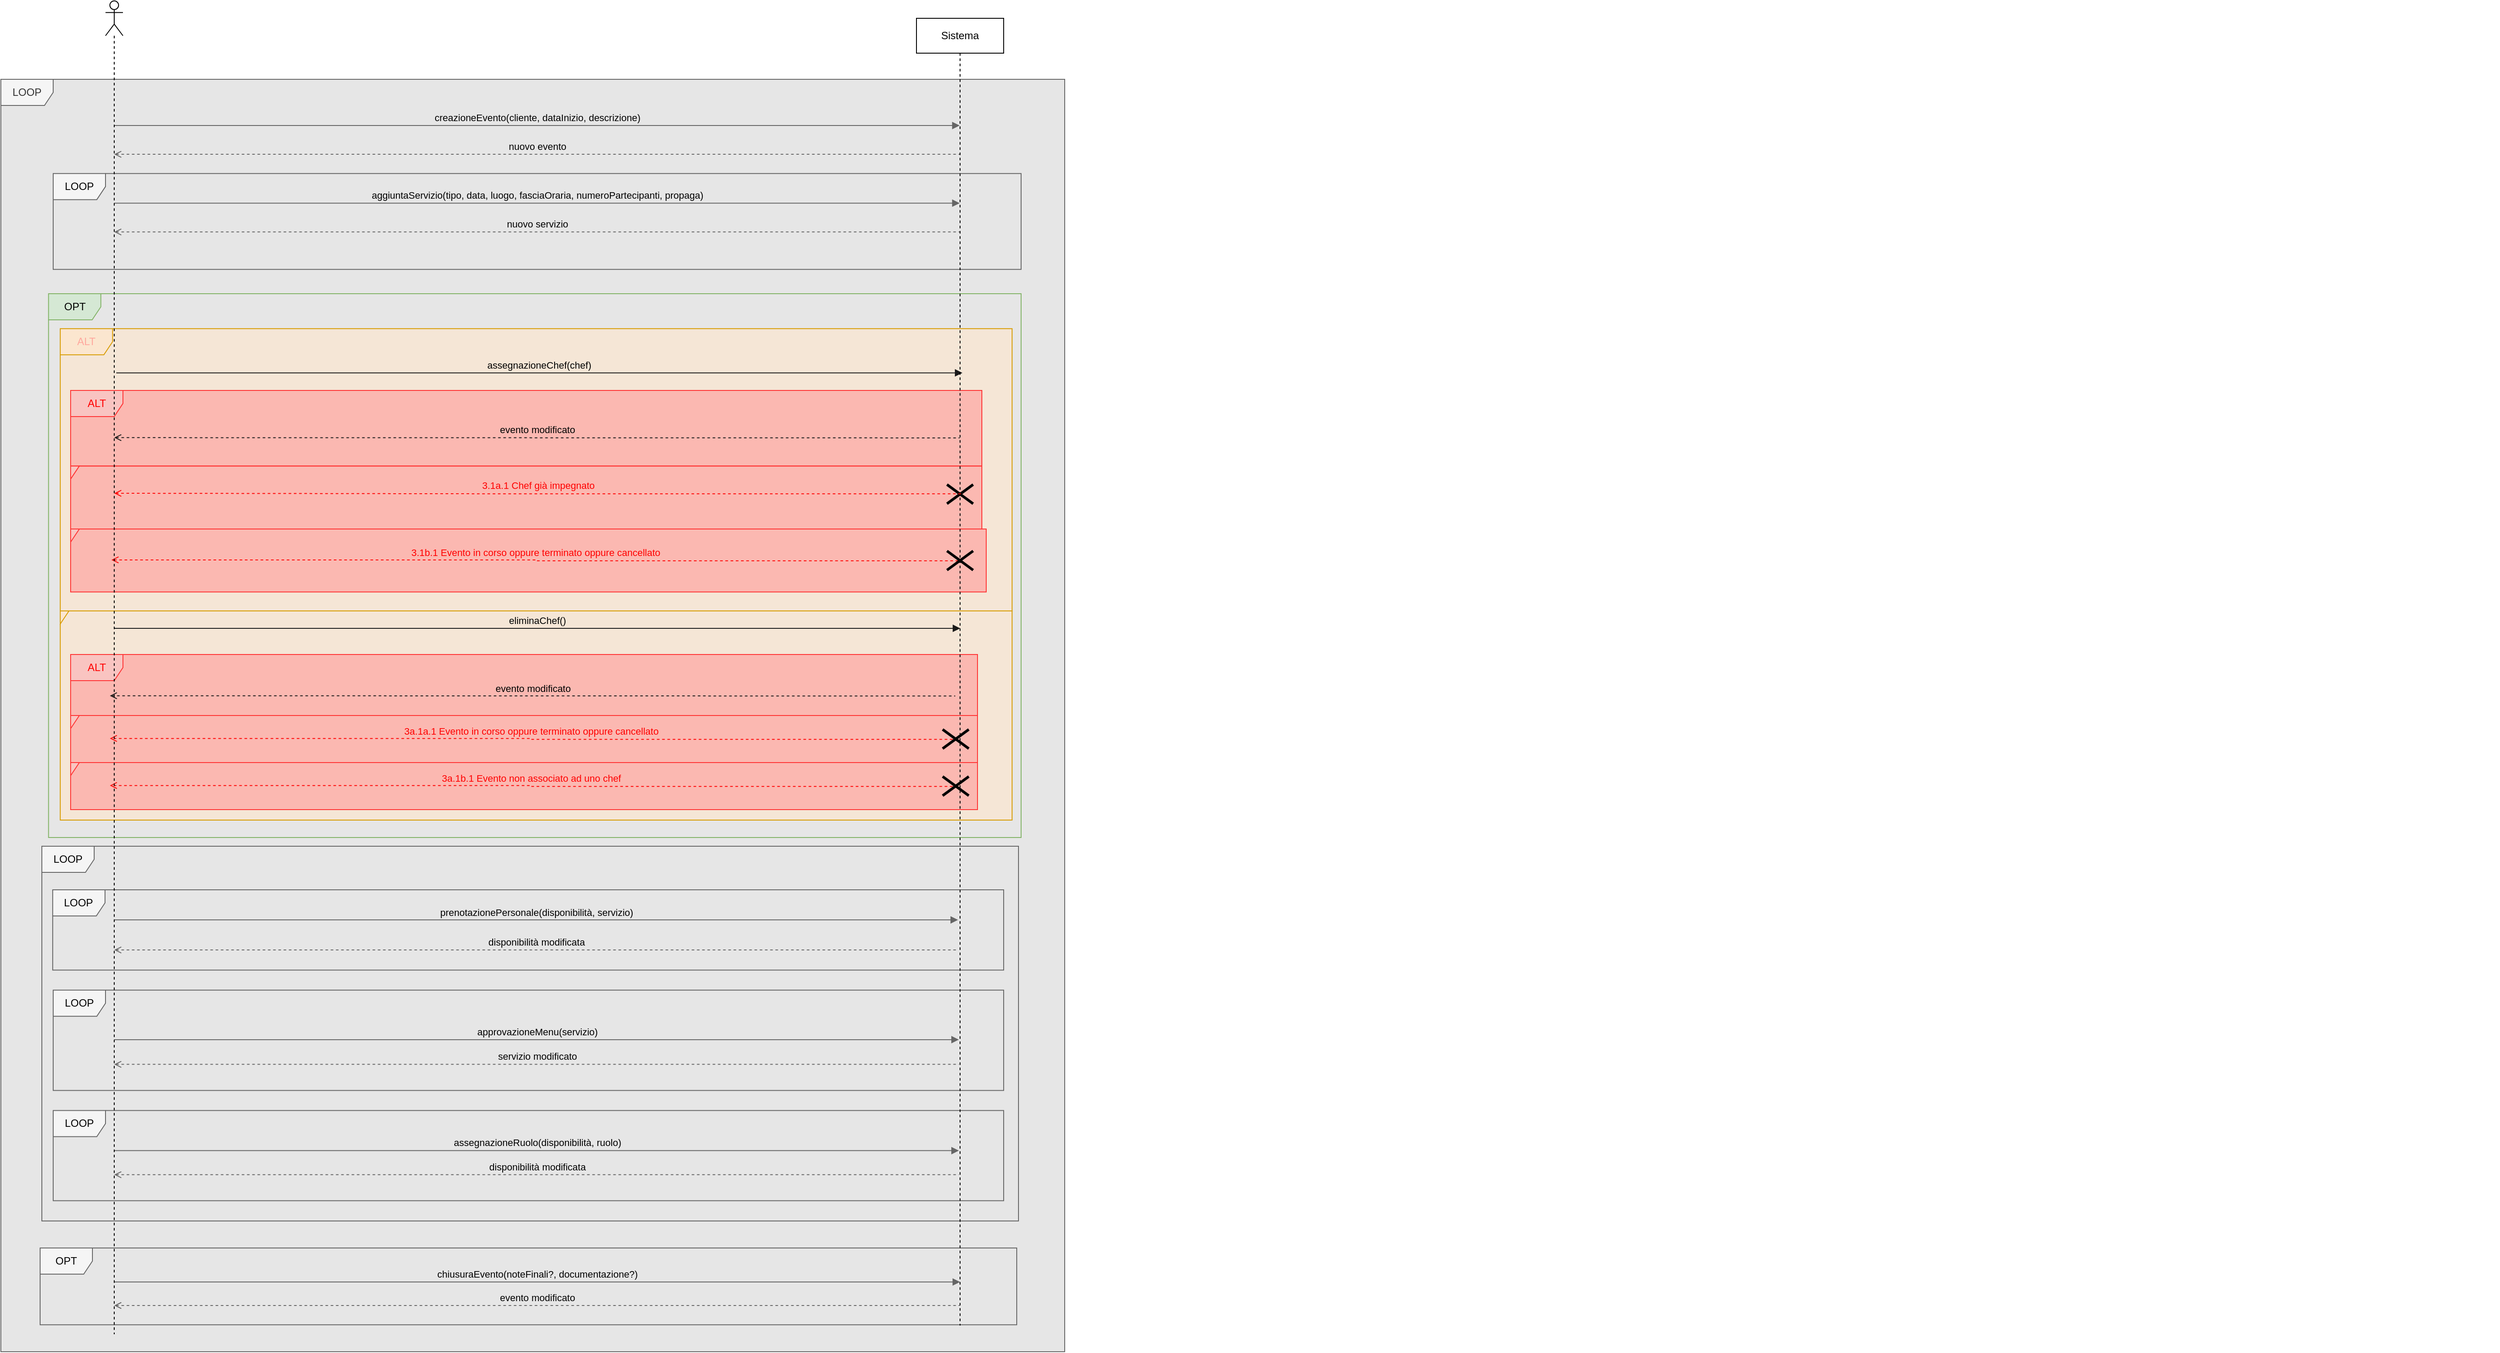 <mxfile version="21.6.8" type="device">
  <diagram name="Page-1" id="aDgRZFvFXDjg_jGfRXhe">
    <mxGraphModel dx="2702" dy="775" grid="1" gridSize="10" guides="1" tooltips="1" connect="1" arrows="1" fold="1" page="1" pageScale="1" pageWidth="827" pageHeight="1169" math="0" shadow="0">
      <root>
        <mxCell id="0" />
        <mxCell id="1" parent="0" />
        <mxCell id="en180CTn0l9zymGrBvhz-39" value="LOOP" style="shape=umlFrame;whiteSpace=wrap;html=1;pointerEvents=0;fillColor=#F5F5F5;strokeColor=#666666;fontColor=#333333;swimlaneFillColor=#E6E6E6;" parent="1" vertex="1">
          <mxGeometry x="-340" y="260" width="1220" height="1460" as="geometry" />
        </mxCell>
        <mxCell id="en180CTn0l9zymGrBvhz-40" value="" style="group" parent="1" vertex="1" connectable="0">
          <mxGeometry x="-290" y="280" width="2815" height="1269.6" as="geometry" />
        </mxCell>
        <mxCell id="en180CTn0l9zymGrBvhz-18" value="" style="group" parent="en180CTn0l9zymGrBvhz-40" vertex="1" connectable="0">
          <mxGeometry x="30" width="1060" height="88.081" as="geometry" />
        </mxCell>
        <mxCell id="ziAq5ncUOEXPv-bApJY8-3" value="creazioneEvento(cliente, dataInizio, descrizione)" style="html=1;verticalAlign=bottom;endArrow=block;edgeStyle=elbowEdgeStyle;elbow=vertical;curved=0;rounded=0;strokeColor=#666666;labelBackgroundColor=none;" parent="en180CTn0l9zymGrBvhz-18" source="ziAq5ncUOEXPv-bApJY8-1" target="ziAq5ncUOEXPv-bApJY8-2" edge="1">
          <mxGeometry width="80" relative="1" as="geometry">
            <mxPoint x="80" as="sourcePoint" />
            <mxPoint x="500" y="11.01" as="targetPoint" />
            <Array as="points">
              <mxPoint x="760" y="33.03" />
              <mxPoint x="50" />
            </Array>
          </mxGeometry>
        </mxCell>
        <mxCell id="ziAq5ncUOEXPv-bApJY8-4" value="nuovo evento" style="html=1;verticalAlign=bottom;endArrow=none;edgeStyle=elbowEdgeStyle;elbow=vertical;curved=0;rounded=0;startArrow=open;startFill=0;endFill=0;dashed=1;strokeColor=#666666;labelBackgroundColor=none;" parent="en180CTn0l9zymGrBvhz-18" source="ziAq5ncUOEXPv-bApJY8-1" target="ziAq5ncUOEXPv-bApJY8-2" edge="1">
          <mxGeometry width="80" relative="1" as="geometry">
            <mxPoint x="630" y="187.172" as="sourcePoint" />
            <mxPoint x="710" y="187.172" as="targetPoint" />
            <Array as="points">
              <mxPoint x="760" y="66.061" />
              <mxPoint x="550" y="44.04" />
            </Array>
          </mxGeometry>
        </mxCell>
        <mxCell id="en180CTn0l9zymGrBvhz-37" value="LOOP" style="shape=umlFrame;whiteSpace=wrap;html=1;pointerEvents=0;fillColor=#F5F5F5;strokeColor=#666666;swimlaneFillColor=#E6E6E6;" parent="en180CTn0l9zymGrBvhz-40" vertex="1">
          <mxGeometry x="-3" y="860" width="1120" height="430" as="geometry" />
        </mxCell>
        <mxCell id="DYl_nhM4-Qo1yMT7ztg8-1" value="" style="group" parent="en180CTn0l9zymGrBvhz-40" vertex="1" connectable="0">
          <mxGeometry x="10" y="88.08" width="1110" height="110" as="geometry" />
        </mxCell>
        <mxCell id="DYl_nhM4-Qo1yMT7ztg8-4" value="LOOP" style="shape=umlFrame;whiteSpace=wrap;html=1;pointerEvents=0;fillColor=#F5F5F5;strokeColor=#666666;swimlaneFillColor=#E6E6E6;gradientColor=none;shadow=0;" parent="DYl_nhM4-Qo1yMT7ztg8-1" vertex="1">
          <mxGeometry width="1110" height="110" as="geometry" />
        </mxCell>
        <mxCell id="en180CTn0l9zymGrBvhz-36" value="" style="group" parent="en180CTn0l9zymGrBvhz-40" vertex="1" connectable="0">
          <mxGeometry x="10" y="910" width="1090.004" height="356.81" as="geometry" />
        </mxCell>
        <mxCell id="en180CTn0l9zymGrBvhz-25" value="" style="group" parent="en180CTn0l9zymGrBvhz-36" vertex="1" connectable="0">
          <mxGeometry y="253.22" width="1090" height="103.59" as="geometry" />
        </mxCell>
        <mxCell id="en180CTn0l9zymGrBvhz-14" value="assegnazioneRuolo(disponibilità, ruolo)" style="html=1;verticalAlign=bottom;endArrow=block;edgeStyle=elbowEdgeStyle;elbow=vertical;curved=0;rounded=0;movable=1;resizable=1;rotatable=1;deletable=1;editable=1;locked=0;connectable=1;strokeColor=#666666;labelBackgroundColor=none;" parent="en180CTn0l9zymGrBvhz-25" source="ziAq5ncUOEXPv-bApJY8-1" edge="1">
          <mxGeometry width="80" relative="1" as="geometry">
            <mxPoint x="41.132" y="46.04" as="sourcePoint" />
            <mxPoint x="1038.585" y="46.04" as="targetPoint" />
            <Array as="points">
              <mxPoint x="647.83" y="46.04" />
              <mxPoint x="577.021" y="92.08" />
            </Array>
          </mxGeometry>
        </mxCell>
        <mxCell id="en180CTn0l9zymGrBvhz-15" value="disponibilità modificata" style="html=1;verticalAlign=bottom;endArrow=none;edgeStyle=elbowEdgeStyle;elbow=vertical;curved=0;rounded=0;startArrow=open;startFill=0;endFill=0;movable=1;resizable=1;rotatable=1;deletable=1;editable=1;locked=0;connectable=1;dashed=1;labelBackgroundColor=none;strokeColor=#666666;" parent="en180CTn0l9zymGrBvhz-25" source="ziAq5ncUOEXPv-bApJY8-1" edge="1">
          <mxGeometry width="80" relative="1" as="geometry">
            <mxPoint x="41.132" y="73.664" as="sourcePoint" />
            <mxPoint x="1038.585" y="73.664" as="targetPoint" />
            <Array as="points">
              <mxPoint x="555.283" y="73.664" />
            </Array>
          </mxGeometry>
        </mxCell>
        <mxCell id="en180CTn0l9zymGrBvhz-24" value="LOOP" style="shape=umlFrame;whiteSpace=wrap;html=1;pointerEvents=0;fillColor=#F5F5F5;strokeColor=#666666;" parent="en180CTn0l9zymGrBvhz-25" vertex="1">
          <mxGeometry width="1090" height="103.59" as="geometry" />
        </mxCell>
        <mxCell id="en180CTn0l9zymGrBvhz-26" value="" style="group" parent="en180CTn0l9zymGrBvhz-36" vertex="1" connectable="0">
          <mxGeometry y="115.1" width="1090" height="115.1" as="geometry" />
        </mxCell>
        <mxCell id="en180CTn0l9zymGrBvhz-12" value="approvazioneMenu(servizio)" style="html=1;verticalAlign=bottom;endArrow=block;edgeStyle=elbowEdgeStyle;elbow=vertical;curved=0;rounded=0;movable=1;resizable=1;rotatable=1;deletable=1;editable=1;locked=0;connectable=1;strokeColor=#666666;labelBackgroundColor=none;" parent="en180CTn0l9zymGrBvhz-26" source="ziAq5ncUOEXPv-bApJY8-1" edge="1">
          <mxGeometry width="80" relative="1" as="geometry">
            <mxPoint x="41.132" y="56.88" as="sourcePoint" />
            <mxPoint x="1038.585" y="56.88" as="targetPoint" />
            <Array as="points">
              <mxPoint x="647.83" y="56.88" />
              <mxPoint x="577.021" y="102.92" />
            </Array>
          </mxGeometry>
        </mxCell>
        <mxCell id="en180CTn0l9zymGrBvhz-13" value="servizio modificato" style="html=1;verticalAlign=bottom;endArrow=none;edgeStyle=elbowEdgeStyle;elbow=vertical;curved=0;rounded=0;startArrow=open;startFill=0;endFill=0;movable=1;resizable=1;rotatable=1;deletable=1;editable=1;locked=0;connectable=1;dashed=1;labelBackgroundColor=none;strokeColor=#666666;" parent="en180CTn0l9zymGrBvhz-26" source="ziAq5ncUOEXPv-bApJY8-1" edge="1">
          <mxGeometry width="80" relative="1" as="geometry">
            <mxPoint x="41.132" y="85.174" as="sourcePoint" />
            <mxPoint x="1038.585" y="85.174" as="targetPoint" />
            <Array as="points">
              <mxPoint x="555.283" y="85.174" />
            </Array>
          </mxGeometry>
        </mxCell>
        <mxCell id="en180CTn0l9zymGrBvhz-23" value="LOOP" style="shape=umlFrame;whiteSpace=wrap;html=1;pointerEvents=0;fillColor=#F5F5F5;strokeColor=#666666;" parent="en180CTn0l9zymGrBvhz-26" vertex="1">
          <mxGeometry width="1090" height="115.1" as="geometry" />
        </mxCell>
        <mxCell id="en180CTn0l9zymGrBvhz-27" value="" style="group" parent="en180CTn0l9zymGrBvhz-36" vertex="1" connectable="0">
          <mxGeometry x="-20.566" width="1110.57" height="92.08" as="geometry" />
        </mxCell>
        <mxCell id="en180CTn0l9zymGrBvhz-22" value="LOOP" style="shape=umlFrame;whiteSpace=wrap;html=1;pointerEvents=0;fillColor=#F5F5F5;strokeColor=#666666;" parent="en180CTn0l9zymGrBvhz-27" vertex="1">
          <mxGeometry x="20" width="1090.57" height="92.08" as="geometry" />
        </mxCell>
        <mxCell id="en180CTn0l9zymGrBvhz-10" value="prenotazionePersonale(disponibilità, servizio)" style="html=1;verticalAlign=bottom;endArrow=block;edgeStyle=elbowEdgeStyle;elbow=vertical;curved=0;rounded=0;movable=1;resizable=1;rotatable=1;deletable=1;editable=1;locked=0;connectable=1;strokeColor=#666666;labelBackgroundColor=none;" parent="en180CTn0l9zymGrBvhz-27" source="ziAq5ncUOEXPv-bApJY8-1" edge="1">
          <mxGeometry width="80" relative="1" as="geometry">
            <mxPoint x="47.147" y="34.53" as="sourcePoint" />
            <mxPoint x="1058.181" y="35.0" as="targetPoint" />
            <Array as="points">
              <mxPoint x="665.292" y="34.53" />
              <mxPoint x="593.147" y="80.57" />
            </Array>
          </mxGeometry>
        </mxCell>
        <mxCell id="en180CTn0l9zymGrBvhz-11" value="disponibilità modificata" style="html=1;verticalAlign=bottom;endArrow=none;edgeStyle=elbowEdgeStyle;elbow=vertical;curved=0;rounded=0;startArrow=open;startFill=0;endFill=0;movable=1;resizable=1;rotatable=1;deletable=1;editable=1;locked=0;connectable=1;dashed=1;labelBackgroundColor=none;strokeColor=#666666;" parent="en180CTn0l9zymGrBvhz-27" source="ziAq5ncUOEXPv-bApJY8-1" edge="1">
          <mxGeometry width="80" relative="1" as="geometry">
            <mxPoint x="41.908" y="69.06" as="sourcePoint" />
            <mxPoint x="1058.181" y="69.06" as="targetPoint" />
            <Array as="points">
              <mxPoint x="565.76" y="69.06" />
            </Array>
          </mxGeometry>
        </mxCell>
        <mxCell id="foloLPQ4tg3pwpEgOCVB-8" value="" style="group" parent="en180CTn0l9zymGrBvhz-40" vertex="1" connectable="0">
          <mxGeometry x="15" y="1321" width="1100" height="88.081" as="geometry" />
        </mxCell>
        <mxCell id="foloLPQ4tg3pwpEgOCVB-9" value="evento modificato" style="html=1;verticalAlign=bottom;endArrow=none;edgeStyle=elbowEdgeStyle;elbow=vertical;curved=0;rounded=0;startArrow=open;startFill=0;endFill=0;dashed=1;labelBackgroundColor=none;strokeColor=#666666;" parent="foloLPQ4tg3pwpEgOCVB-8" target="ziAq5ncUOEXPv-bApJY8-2" edge="1">
          <mxGeometry width="80" relative="1" as="geometry">
            <mxPoint x="65" y="65.995" as="sourcePoint" />
            <mxPoint x="1015" y="66.061" as="targetPoint" />
            <Array as="points">
              <mxPoint x="545" y="66.061" />
            </Array>
          </mxGeometry>
        </mxCell>
        <mxCell id="foloLPQ4tg3pwpEgOCVB-10" value="OPT" style="shape=umlFrame;whiteSpace=wrap;html=1;pointerEvents=0;fillColor=#F5F5F5;strokeColor=#666666;" parent="foloLPQ4tg3pwpEgOCVB-8" vertex="1">
          <mxGeometry x="-20" width="1120" height="88.08" as="geometry" />
        </mxCell>
        <mxCell id="foloLPQ4tg3pwpEgOCVB-11" value="chiusuraEvento(noteFinali?, documentazione?)" style="html=1;verticalAlign=bottom;endArrow=block;edgeStyle=elbowEdgeStyle;elbow=vertical;curved=0;rounded=0;movable=1;resizable=1;rotatable=1;deletable=1;editable=1;locked=0;connectable=1;strokeColor=#666666;labelBackgroundColor=none;" parent="foloLPQ4tg3pwpEgOCVB-8" edge="1">
          <mxGeometry width="80" relative="1" as="geometry">
            <mxPoint x="65" y="39" as="sourcePoint" />
            <mxPoint x="1035" y="39" as="targetPoint" />
            <Array as="points">
              <mxPoint x="655" y="39" />
              <mxPoint x="586.14" y="85.04" />
            </Array>
          </mxGeometry>
        </mxCell>
        <mxCell id="LqKblC7Wvc4Bk4WyccNA-1" value="ALT" style="shape=umlFrame;whiteSpace=wrap;html=1;fontColor=#FFA89E;swimlaneFillColor=#FFE6CC;fillColor=#ffe6cc;strokeColor=#d79b00;fillOpacity=60;" parent="en180CTn0l9zymGrBvhz-40" vertex="1">
          <mxGeometry x="18.1" y="266.13" width="1091.57" height="323.87" as="geometry" />
        </mxCell>
        <mxCell id="en180CTn0l9zymGrBvhz-20" value="OPT" style="shape=umlFrame;whiteSpace=wrap;html=1;pointerEvents=0;fillColor=#d5e8d4;strokeColor=#82b366;" parent="en180CTn0l9zymGrBvhz-40" vertex="1">
          <mxGeometry x="4.67" y="226" width="1115.33" height="624" as="geometry" />
        </mxCell>
        <mxCell id="en180CTn0l9zymGrBvhz-8" value="assegnazioneChef(chef)" style="html=1;verticalAlign=bottom;endArrow=block;edgeStyle=elbowEdgeStyle;elbow=vertical;curved=0;rounded=0;strokeColor=#1A1A1A;labelBackgroundColor=none;" parent="en180CTn0l9zymGrBvhz-40" edge="1">
          <mxGeometry x="0.0" width="80" relative="1" as="geometry">
            <mxPoint x="82.337" y="316.868" as="sourcePoint" />
            <mxPoint x="1052.67" y="316.868" as="targetPoint" />
            <Array as="points">
              <mxPoint x="673.941" y="316.868" />
              <mxPoint x="602.829" y="368.844" />
            </Array>
            <mxPoint as="offset" />
          </mxGeometry>
        </mxCell>
        <mxCell id="LqKblC7Wvc4Bk4WyccNA-17" value="" style="shape=umlFrame;whiteSpace=wrap;html=1;fontColor=#FFA89E;swimlaneFillColor=#FFE6CC;fillColor=#ffe6cc;strokeColor=#d79b00;fillOpacity=60;width=10;height=15;" parent="en180CTn0l9zymGrBvhz-40" vertex="1">
          <mxGeometry x="18.1" y="590" width="1091.57" height="240" as="geometry" />
        </mxCell>
        <mxCell id="LqKblC7Wvc4Bk4WyccNA-18" value="eliminaChef()" style="html=1;verticalAlign=bottom;endArrow=block;edgeStyle=elbowEdgeStyle;elbow=vertical;curved=0;rounded=0;strokeColor=#1A1A1A;labelBackgroundColor=none;" parent="en180CTn0l9zymGrBvhz-40" edge="1">
          <mxGeometry x="0.0" width="80" relative="1" as="geometry">
            <mxPoint x="79.829" y="609.995" as="sourcePoint" />
            <mxPoint x="1050.162" y="609.995" as="targetPoint" />
            <Array as="points">
              <mxPoint x="671.433" y="609.995" />
              <mxPoint x="600.32" y="654.036" />
            </Array>
            <mxPoint as="offset" />
          </mxGeometry>
        </mxCell>
        <mxCell id="LqKblC7Wvc4Bk4WyccNA-26" value="" style="shape=umlFrame;whiteSpace=wrap;html=1;swimlaneFillColor=#FF9999;fillColor=#f8cecc;strokeColor=#FF3333;fillOpacity=60;fontColor=#FF0000;width=10;height=15;" parent="en180CTn0l9zymGrBvhz-40" vertex="1">
          <mxGeometry x="30" y="710" width="1040" height="54" as="geometry" />
        </mxCell>
        <mxCell id="LqKblC7Wvc4Bk4WyccNA-25" value="ALT" style="shape=umlFrame;whiteSpace=wrap;html=1;swimlaneFillColor=#FF9999;fillColor=#f8cecc;strokeColor=#FF3333;fillOpacity=60;fontColor=#FF0000;" parent="en180CTn0l9zymGrBvhz-40" vertex="1">
          <mxGeometry x="30" y="640" width="1040" height="70" as="geometry" />
        </mxCell>
        <mxCell id="LqKblC7Wvc4Bk4WyccNA-19" value="3a.1a.1 Evento in corso oppure terminato oppure cancellato" style="html=1;verticalAlign=bottom;endArrow=open;edgeStyle=elbowEdgeStyle;elbow=horizontal;curved=0;rounded=0;labelBackgroundColor=none;dashed=1;strokeColor=#FF0000;fontColor=#FF0000;endFill=0;exitX=0.533;exitY=0.485;exitDx=0;exitDy=0;exitPerimeter=0;" parent="en180CTn0l9zymGrBvhz-40" edge="1">
          <mxGeometry relative="1" as="geometry">
            <mxPoint x="1041.359" y="737.33" as="sourcePoint" />
            <mxPoint x="75.005" y="736.33" as="targetPoint" />
          </mxGeometry>
        </mxCell>
        <mxCell id="LqKblC7Wvc4Bk4WyccNA-110" value="" style="shape=umlDestroy;whiteSpace=wrap;html=1;strokeWidth=3;targetShapes=umlLifeline;" parent="en180CTn0l9zymGrBvhz-40" vertex="1">
          <mxGeometry x="1030" y="726" width="30" height="22" as="geometry" />
        </mxCell>
        <mxCell id="LqKblC7Wvc4Bk4WyccNA-113" value="" style="shape=umlFrame;whiteSpace=wrap;html=1;swimlaneFillColor=#FF9999;fillColor=#f8cecc;strokeColor=#FF3333;fillOpacity=60;fontColor=#FF0000;width=10;height=15;" parent="en180CTn0l9zymGrBvhz-40" vertex="1">
          <mxGeometry x="30" y="764" width="1040" height="54" as="geometry" />
        </mxCell>
        <mxCell id="LqKblC7Wvc4Bk4WyccNA-114" value="3a.1b.1 Evento non associato ad uno chef" style="html=1;verticalAlign=bottom;endArrow=open;edgeStyle=elbowEdgeStyle;elbow=horizontal;curved=0;rounded=0;labelBackgroundColor=none;dashed=1;strokeColor=#FF0000;fontColor=#FF0000;endFill=0;exitX=0.533;exitY=0.485;exitDx=0;exitDy=0;exitPerimeter=0;" parent="en180CTn0l9zymGrBvhz-40" edge="1">
          <mxGeometry relative="1" as="geometry">
            <mxPoint x="1041.359" y="791.33" as="sourcePoint" />
            <mxPoint x="75.005" y="790.33" as="targetPoint" />
          </mxGeometry>
        </mxCell>
        <mxCell id="LqKblC7Wvc4Bk4WyccNA-115" value="" style="shape=umlDestroy;whiteSpace=wrap;html=1;strokeWidth=3;targetShapes=umlLifeline;" parent="en180CTn0l9zymGrBvhz-40" vertex="1">
          <mxGeometry x="1030" y="780" width="30" height="22" as="geometry" />
        </mxCell>
        <mxCell id="LqKblC7Wvc4Bk4WyccNA-23" value="evento modificato" style="html=1;verticalAlign=bottom;endArrow=none;edgeStyle=elbowEdgeStyle;elbow=vertical;curved=0;rounded=0;startArrow=open;startFill=0;endFill=0;dashed=1;labelBackgroundColor=none;strokeColor=#1A1A1A;" parent="en180CTn0l9zymGrBvhz-40" edge="1">
          <mxGeometry width="80" relative="1" as="geometry">
            <mxPoint x="75.001" y="687.33" as="sourcePoint" />
            <mxPoint x="1044.5" y="687.66" as="targetPoint" />
            <Array as="points">
              <mxPoint x="552.705" y="687.66" />
            </Array>
          </mxGeometry>
        </mxCell>
        <mxCell id="LqKblC7Wvc4Bk4WyccNA-4" value="ALT" style="shape=umlFrame;whiteSpace=wrap;html=1;swimlaneFillColor=#FF9999;fillColor=#f8cecc;strokeColor=#FF3333;fillOpacity=60;fontColor=#FF0000;" parent="en180CTn0l9zymGrBvhz-40" vertex="1">
          <mxGeometry x="30" y="336.94" width="1045" height="86.76" as="geometry" />
        </mxCell>
        <mxCell id="LqKblC7Wvc4Bk4WyccNA-6" value="" style="shape=umlFrame;whiteSpace=wrap;html=1;swimlaneFillColor=#FF9999;fillColor=#f8cecc;strokeColor=#FF3333;fillOpacity=60;fontColor=#FF0000;width=10;height=15;" parent="en180CTn0l9zymGrBvhz-40" vertex="1">
          <mxGeometry x="30" y="423.7" width="1045" height="72.3" as="geometry" />
        </mxCell>
        <mxCell id="en180CTn0l9zymGrBvhz-9" value="evento modificato" style="html=1;verticalAlign=bottom;endArrow=none;edgeStyle=elbowEdgeStyle;elbow=vertical;curved=0;rounded=0;startArrow=open;startFill=0;endFill=0;dashed=1;labelBackgroundColor=none;strokeColor=#1A1A1A;" parent="en180CTn0l9zymGrBvhz-40" edge="1">
          <mxGeometry width="80" relative="1" as="geometry">
            <mxPoint x="80" y="391.165" as="sourcePoint" />
            <mxPoint x="1049.5" y="391.463" as="targetPoint" />
            <Array as="points">
              <mxPoint x="560" y="391.463" />
            </Array>
          </mxGeometry>
        </mxCell>
        <mxCell id="Nt__MGMC04cDa7M7rrMZ-2" value="" style="shape=umlFrame;whiteSpace=wrap;html=1;swimlaneFillColor=#FF9999;fillColor=#f8cecc;strokeColor=#FF3333;fillOpacity=60;fontColor=#FF0000;width=10;height=15;" vertex="1" parent="en180CTn0l9zymGrBvhz-40">
          <mxGeometry x="30" y="496" width="1050" height="72.3" as="geometry" />
        </mxCell>
        <mxCell id="Nt__MGMC04cDa7M7rrMZ-3" value="3.1b.1 Evento in corso oppure terminato oppure cancellato" style="html=1;verticalAlign=bottom;endArrow=open;edgeStyle=elbowEdgeStyle;elbow=horizontal;curved=0;rounded=0;labelBackgroundColor=none;dashed=1;strokeColor=#FF0000;fontColor=#FF0000;endFill=0;exitX=0.533;exitY=0.485;exitDx=0;exitDy=0;exitPerimeter=0;" edge="1" parent="en180CTn0l9zymGrBvhz-40">
          <mxGeometry relative="1" as="geometry">
            <mxPoint x="1047.84" y="532.48" as="sourcePoint" />
            <mxPoint x="76.84" y="531.48" as="targetPoint" />
          </mxGeometry>
        </mxCell>
        <mxCell id="DYl_nhM4-Qo1yMT7ztg8-2" value="aggiuntaServizio(tipo, data, luogo, fasciaOraria, numeroPartecipanti, propaga)" style="html=1;verticalAlign=bottom;endArrow=block;edgeStyle=elbowEdgeStyle;elbow=vertical;curved=0;rounded=0;strokeColor=#666666;labelBackgroundColor=none;" parent="1" source="ziAq5ncUOEXPv-bApJY8-1" target="ziAq5ncUOEXPv-bApJY8-2" edge="1">
          <mxGeometry width="80" relative="1" as="geometry">
            <mxPoint x="140.64" y="424.141" as="sourcePoint" />
            <mxPoint x="460.64" y="424.141" as="targetPoint" />
            <Array as="points">
              <mxPoint x="200" y="402.12" />
              <mxPoint x="360" y="380.1" />
              <mxPoint x="291.14" y="424.141" />
            </Array>
          </mxGeometry>
        </mxCell>
        <mxCell id="DYl_nhM4-Qo1yMT7ztg8-3" value="nuovo servizio" style="html=1;verticalAlign=bottom;endArrow=none;edgeStyle=elbowEdgeStyle;elbow=vertical;curved=0;rounded=0;startArrow=open;startFill=0;endFill=0;dashed=1;labelBackgroundColor=none;strokeColor=#666666;" parent="1" source="ziAq5ncUOEXPv-bApJY8-1" target="ziAq5ncUOEXPv-bApJY8-2" edge="1">
          <mxGeometry width="80" relative="1" as="geometry">
            <mxPoint x="140.64" y="457.171" as="sourcePoint" />
            <mxPoint x="460.64" y="457.171" as="targetPoint" />
            <Array as="points">
              <mxPoint x="190" y="435.151" />
              <mxPoint x="260" y="413.131" />
            </Array>
          </mxGeometry>
        </mxCell>
        <mxCell id="ziAq5ncUOEXPv-bApJY8-1" value="" style="shape=umlLifeline;perimeter=lifelinePerimeter;whiteSpace=wrap;html=1;container=1;dropTarget=0;collapsible=0;recursiveResize=0;outlineConnect=0;portConstraint=eastwest;newEdgeStyle={&quot;edgeStyle&quot;:&quot;elbowEdgeStyle&quot;,&quot;elbow&quot;:&quot;vertical&quot;,&quot;curved&quot;:0,&quot;rounded&quot;:0};participant=umlActor;" parent="1" vertex="1">
          <mxGeometry x="-220" y="170" width="20" height="1530" as="geometry" />
        </mxCell>
        <mxCell id="ziAq5ncUOEXPv-bApJY8-2" value="Sistema" style="shape=umlLifeline;perimeter=lifelinePerimeter;whiteSpace=wrap;html=1;container=1;dropTarget=0;collapsible=0;recursiveResize=0;outlineConnect=0;portConstraint=eastwest;newEdgeStyle={&quot;edgeStyle&quot;:&quot;elbowEdgeStyle&quot;,&quot;elbow&quot;:&quot;vertical&quot;,&quot;curved&quot;:0,&quot;rounded&quot;:0};" parent="1" vertex="1">
          <mxGeometry x="710" y="190" width="100" height="1500" as="geometry" />
        </mxCell>
        <mxCell id="LqKblC7Wvc4Bk4WyccNA-8" value="" style="shape=umlDestroy;whiteSpace=wrap;html=1;strokeWidth=3;targetShapes=umlLifeline;" parent="ziAq5ncUOEXPv-bApJY8-2" vertex="1">
          <mxGeometry x="35" y="535" width="30" height="22" as="geometry" />
        </mxCell>
        <mxCell id="Nt__MGMC04cDa7M7rrMZ-4" value="" style="shape=umlDestroy;whiteSpace=wrap;html=1;strokeWidth=3;targetShapes=umlLifeline;" vertex="1" parent="ziAq5ncUOEXPv-bApJY8-2">
          <mxGeometry x="35" y="611.15" width="30" height="22" as="geometry" />
        </mxCell>
        <mxCell id="LqKblC7Wvc4Bk4WyccNA-7" value="3.1a.1 Chef già impegnato" style="html=1;verticalAlign=bottom;endArrow=open;edgeStyle=elbowEdgeStyle;elbow=horizontal;curved=0;rounded=0;labelBackgroundColor=none;dashed=1;strokeColor=#FF0000;fontColor=#FF0000;endFill=0;exitX=0.533;exitY=0.485;exitDx=0;exitDy=0;exitPerimeter=0;" parent="1" source="LqKblC7Wvc4Bk4WyccNA-8" edge="1">
          <mxGeometry relative="1" as="geometry">
            <mxPoint x="719.688" y="735.2" as="sourcePoint" />
            <mxPoint x="-210" y="735" as="targetPoint" />
          </mxGeometry>
        </mxCell>
      </root>
    </mxGraphModel>
  </diagram>
</mxfile>

